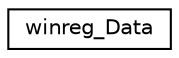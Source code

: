 digraph "Graphical Class Hierarchy"
{
 // LATEX_PDF_SIZE
  edge [fontname="Helvetica",fontsize="10",labelfontname="Helvetica",labelfontsize="10"];
  node [fontname="Helvetica",fontsize="10",shape=record];
  rankdir="LR";
  Node0 [label="winreg_Data",height=0.2,width=0.4,color="black", fillcolor="white", style="filled",URL="$unionwinreg___data.html",tooltip=" "];
}
